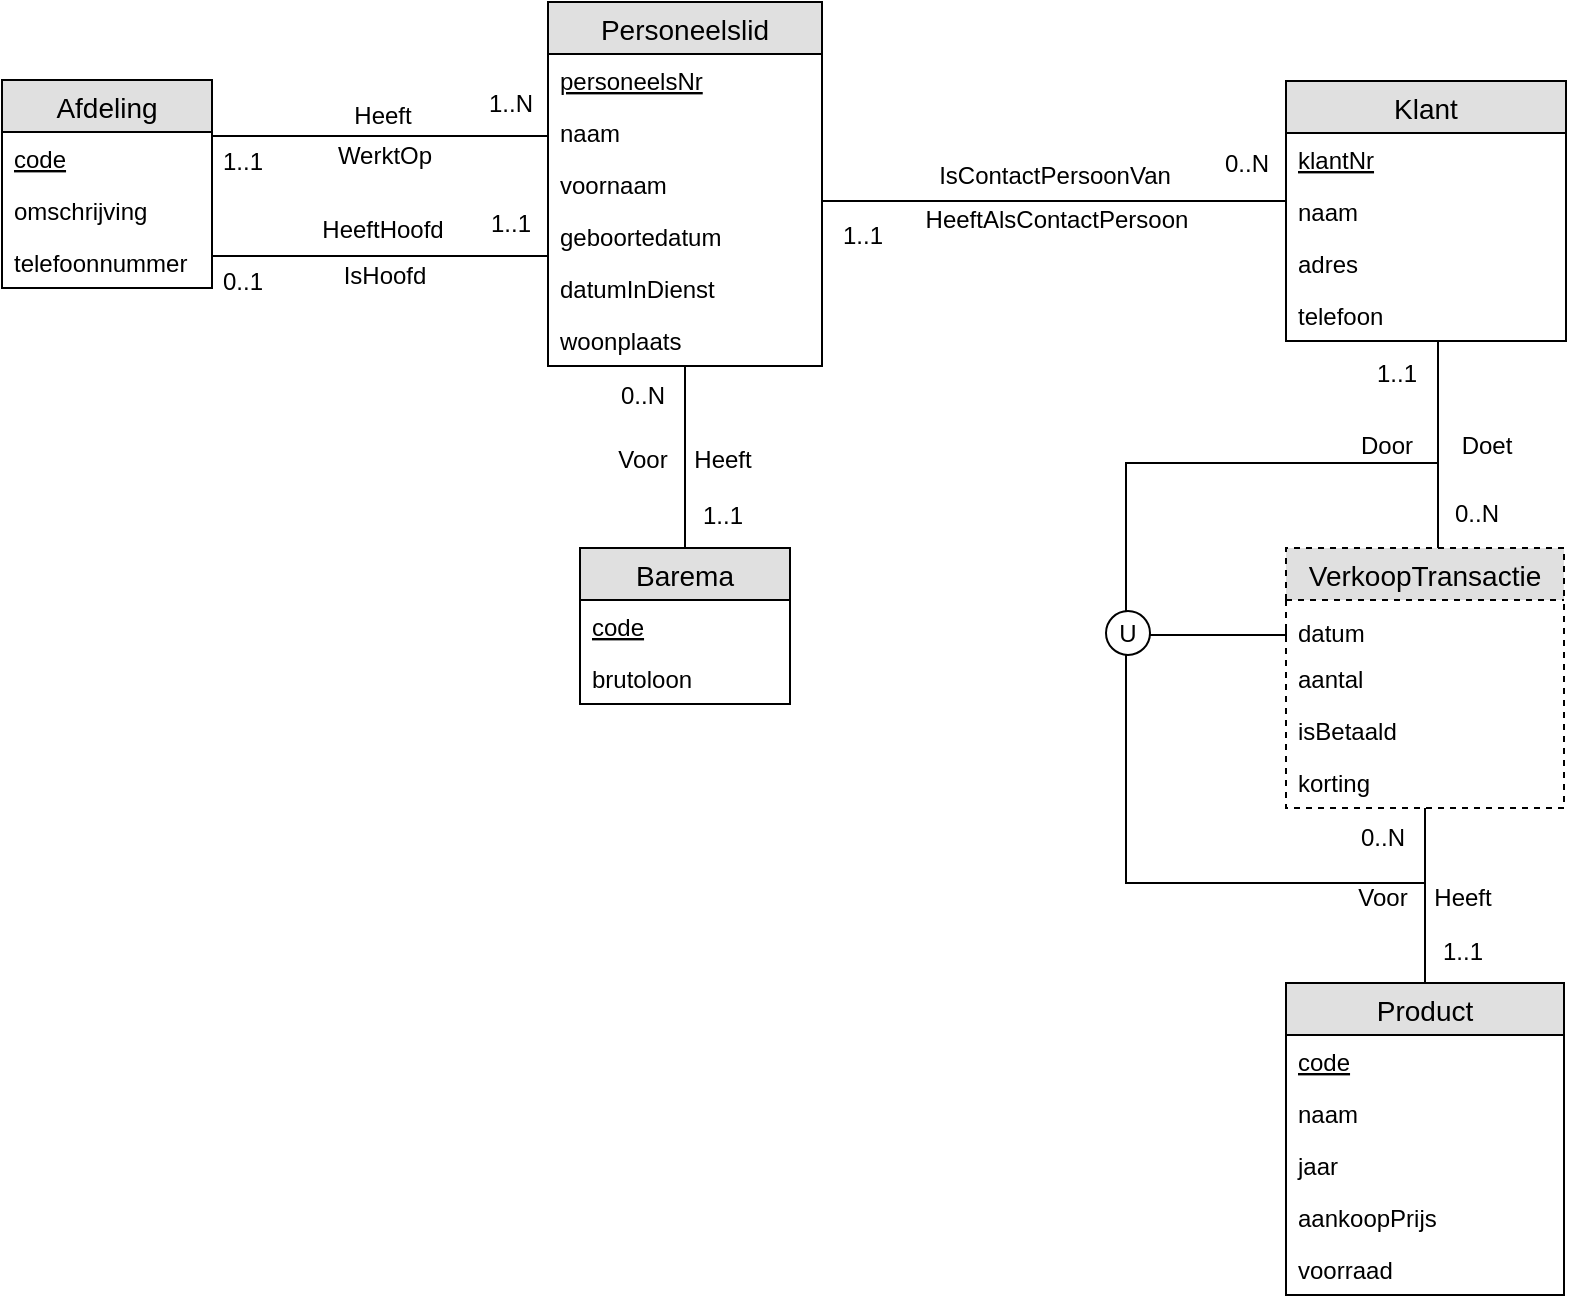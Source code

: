 <mxfile version="11.3.0" type="device" pages="1"><diagram id="qy5-HXtUIFuq6KEqq2z5" name="Page-1"><mxGraphModel dx="1162" dy="858" grid="1" gridSize="10" guides="1" tooltips="1" connect="1" arrows="1" fold="1" page="1" pageScale="1" pageWidth="850" pageHeight="1100" math="0" shadow="0"><root><mxCell id="0"/><mxCell id="1" parent="0"/><mxCell id="PRE9iBtKctnlYsDOnqa2-12" value="" style="edgeStyle=orthogonalEdgeStyle;fontSize=12;html=1;endArrow=none;jumpSize=6;strokeWidth=1;endFill=0;rounded=0;jumpStyle=none;" parent="1" source="PRE9iBtKctnlYsDOnqa2-46" target="PRE9iBtKctnlYsDOnqa2-42" edge="1"><mxGeometry width="100" height="100" relative="1" as="geometry"><mxPoint x="95" y="212.857" as="sourcePoint"/><mxPoint x="295" y="208.286" as="targetPoint"/><Array as="points"><mxPoint x="220" y="260"/><mxPoint x="220" y="260"/></Array></mxGeometry></mxCell><mxCell id="PRE9iBtKctnlYsDOnqa2-13" value="Heeft" style="text;html=1;resizable=0;points=[];align=center;verticalAlign=bottom;labelBackgroundColor=#ffffff;" parent="PRE9iBtKctnlYsDOnqa2-12" vertex="1" connectable="0"><mxGeometry x="-0.025" y="-2" relative="1" as="geometry"><mxPoint x="2.5" y="-4" as="offset"/></mxGeometry></mxCell><mxCell id="PRE9iBtKctnlYsDOnqa2-50" value="1..1" style="text;html=1;resizable=0;points=[];align=center;verticalAlign=middle;labelBackgroundColor=#ffffff;" parent="PRE9iBtKctnlYsDOnqa2-12" vertex="1" connectable="0"><mxGeometry x="-0.884" y="-1" relative="1" as="geometry"><mxPoint x="5.5" y="12" as="offset"/></mxGeometry></mxCell><mxCell id="PRE9iBtKctnlYsDOnqa2-51" value="1..N" style="text;html=1;resizable=0;points=[];align=center;verticalAlign=middle;labelBackgroundColor=#ffffff;" parent="PRE9iBtKctnlYsDOnqa2-12" vertex="1" connectable="0"><mxGeometry x="0.83" y="1" relative="1" as="geometry"><mxPoint x="-5" y="-15" as="offset"/></mxGeometry></mxCell><mxCell id="PRE9iBtKctnlYsDOnqa2-311" value="WerktOp" style="text;html=1;resizable=0;points=[];align=center;verticalAlign=bottom;labelBackgroundColor=#ffffff;" parent="PRE9iBtKctnlYsDOnqa2-12" vertex="1" connectable="0"><mxGeometry x="-0.025" y="-2" relative="1" as="geometry"><mxPoint x="3.5" y="16" as="offset"/></mxGeometry></mxCell><mxCell id="PRE9iBtKctnlYsDOnqa2-42" value="Personeelslid" style="swimlane;fontStyle=0;childLayout=stackLayout;horizontal=1;startSize=26;fillColor=#e0e0e0;horizontalStack=0;resizeParent=1;resizeParentMax=0;resizeLast=0;collapsible=1;marginBottom=0;swimlaneFillColor=#ffffff;align=center;fontSize=14;html=0;" parent="1" vertex="1"><mxGeometry x="293" y="193" width="137" height="182" as="geometry"><mxRectangle x="390" y="147" width="70" height="26" as="alternateBounds"/></mxGeometry></mxCell><mxCell id="PRE9iBtKctnlYsDOnqa2-49" value="personeelsNr" style="text;strokeColor=none;fillColor=none;spacingLeft=4;spacingRight=4;overflow=hidden;rotatable=0;points=[[0,0.5],[1,0.5]];portConstraint=eastwest;fontSize=12;fontStyle=4;rounded=0;verticalAlign=top;" parent="PRE9iBtKctnlYsDOnqa2-42" vertex="1"><mxGeometry y="26" width="137" height="26" as="geometry"/></mxCell><mxCell id="PRE9iBtKctnlYsDOnqa2-44" value="naam" style="text;strokeColor=none;fillColor=none;spacingLeft=4;spacingRight=4;overflow=hidden;rotatable=0;points=[[0,0.5],[1,0.5]];portConstraint=eastwest;fontSize=12;" parent="PRE9iBtKctnlYsDOnqa2-42" vertex="1"><mxGeometry y="52" width="137" height="26" as="geometry"/></mxCell><mxCell id="PRE9iBtKctnlYsDOnqa2-315" value="voornaam" style="text;strokeColor=none;fillColor=none;spacingLeft=4;spacingRight=4;overflow=hidden;rotatable=0;points=[[0,0.5],[1,0.5]];portConstraint=eastwest;fontSize=12;" parent="PRE9iBtKctnlYsDOnqa2-42" vertex="1"><mxGeometry y="78" width="137" height="26" as="geometry"/></mxCell><mxCell id="PRE9iBtKctnlYsDOnqa2-312" value="geboortedatum" style="text;strokeColor=none;fillColor=none;spacingLeft=4;spacingRight=4;overflow=hidden;rotatable=0;points=[[0,0.5],[1,0.5]];portConstraint=eastwest;fontSize=12;" parent="PRE9iBtKctnlYsDOnqa2-42" vertex="1"><mxGeometry y="104" width="137" height="26" as="geometry"/></mxCell><mxCell id="PRE9iBtKctnlYsDOnqa2-313" value="datumInDienst" style="text;strokeColor=none;fillColor=none;spacingLeft=4;spacingRight=4;overflow=hidden;rotatable=0;points=[[0,0.5],[1,0.5]];portConstraint=eastwest;fontSize=12;" parent="PRE9iBtKctnlYsDOnqa2-42" vertex="1"><mxGeometry y="130" width="137" height="26" as="geometry"/></mxCell><mxCell id="PRE9iBtKctnlYsDOnqa2-314" value="woonplaats" style="text;strokeColor=none;fillColor=none;spacingLeft=4;spacingRight=4;overflow=hidden;rotatable=0;points=[[0,0.5],[1,0.5]];portConstraint=eastwest;fontSize=12;" parent="PRE9iBtKctnlYsDOnqa2-42" vertex="1"><mxGeometry y="156" width="137" height="26" as="geometry"/></mxCell><mxCell id="PRE9iBtKctnlYsDOnqa2-46" value="Afdeling" style="swimlane;fontStyle=0;childLayout=stackLayout;horizontal=1;startSize=26;fillColor=#e0e0e0;horizontalStack=0;resizeParent=1;resizeParentMax=0;resizeLast=0;collapsible=1;marginBottom=0;swimlaneFillColor=#ffffff;align=center;fontSize=14;html=0;" parent="1" vertex="1"><mxGeometry x="20" y="232" width="105" height="104" as="geometry"><mxRectangle x="60" y="147" width="70" height="26" as="alternateBounds"/></mxGeometry></mxCell><mxCell id="PRE9iBtKctnlYsDOnqa2-48" value="code" style="text;strokeColor=none;fillColor=none;spacingLeft=4;spacingRight=4;overflow=hidden;rotatable=0;points=[[0,0.5],[1,0.5]];portConstraint=eastwest;fontSize=12;fontStyle=4" parent="PRE9iBtKctnlYsDOnqa2-46" vertex="1"><mxGeometry y="26" width="105" height="26" as="geometry"/></mxCell><mxCell id="PRE9iBtKctnlYsDOnqa2-112" value="omschrijving" style="text;strokeColor=none;fillColor=none;spacingLeft=4;spacingRight=4;overflow=hidden;rotatable=0;points=[[0,0.5],[1,0.5]];portConstraint=eastwest;fontSize=12;" parent="PRE9iBtKctnlYsDOnqa2-46" vertex="1"><mxGeometry y="52" width="105" height="26" as="geometry"/></mxCell><mxCell id="PRE9iBtKctnlYsDOnqa2-325" value="telefoonnummer" style="text;strokeColor=none;fillColor=none;spacingLeft=4;spacingRight=4;overflow=hidden;rotatable=0;points=[[0,0.5],[1,0.5]];portConstraint=eastwest;fontSize=12;" parent="PRE9iBtKctnlYsDOnqa2-46" vertex="1"><mxGeometry y="78" width="105" height="26" as="geometry"/></mxCell><mxCell id="PRE9iBtKctnlYsDOnqa2-317" value="Barema" style="swimlane;fontStyle=0;childLayout=stackLayout;horizontal=1;startSize=26;fillColor=#e0e0e0;horizontalStack=0;resizeParent=1;resizeParentMax=0;resizeLast=0;collapsible=1;marginBottom=0;swimlaneFillColor=#ffffff;align=center;fontSize=14;html=0;" parent="1" vertex="1"><mxGeometry x="309" y="466" width="105" height="78" as="geometry"><mxRectangle x="60" y="147" width="70" height="26" as="alternateBounds"/></mxGeometry></mxCell><mxCell id="PRE9iBtKctnlYsDOnqa2-318" value="code" style="text;strokeColor=none;fillColor=none;spacingLeft=4;spacingRight=4;overflow=hidden;rotatable=0;points=[[0,0.5],[1,0.5]];portConstraint=eastwest;fontSize=12;fontStyle=4" parent="PRE9iBtKctnlYsDOnqa2-317" vertex="1"><mxGeometry y="26" width="105" height="26" as="geometry"/></mxCell><mxCell id="PRE9iBtKctnlYsDOnqa2-319" value="brutoloon" style="text;strokeColor=none;fillColor=none;spacingLeft=4;spacingRight=4;overflow=hidden;rotatable=0;points=[[0,0.5],[1,0.5]];portConstraint=eastwest;fontSize=12;" parent="PRE9iBtKctnlYsDOnqa2-317" vertex="1"><mxGeometry y="52" width="105" height="26" as="geometry"/></mxCell><mxCell id="PRE9iBtKctnlYsDOnqa2-320" value="" style="edgeStyle=orthogonalEdgeStyle;fontSize=12;html=1;endArrow=none;jumpSize=6;strokeWidth=1;endFill=0;rounded=0;jumpStyle=none;" parent="1" source="PRE9iBtKctnlYsDOnqa2-317" target="PRE9iBtKctnlYsDOnqa2-42" edge="1"><mxGeometry width="100" height="100" relative="1" as="geometry"><mxPoint x="120" y="400" as="sourcePoint"/><mxPoint x="288" y="400" as="targetPoint"/></mxGeometry></mxCell><mxCell id="PRE9iBtKctnlYsDOnqa2-321" value="Voor" style="text;html=1;resizable=0;points=[];align=center;verticalAlign=bottom;labelBackgroundColor=#ffffff;" parent="PRE9iBtKctnlYsDOnqa2-320" vertex="1" connectable="0"><mxGeometry x="-0.025" y="-2" relative="1" as="geometry"><mxPoint x="-23.5" y="8.5" as="offset"/></mxGeometry></mxCell><mxCell id="PRE9iBtKctnlYsDOnqa2-322" value="1..1" style="text;html=1;resizable=0;points=[];align=center;verticalAlign=middle;labelBackgroundColor=#ffffff;" parent="PRE9iBtKctnlYsDOnqa2-320" vertex="1" connectable="0"><mxGeometry x="-0.884" y="-1" relative="1" as="geometry"><mxPoint x="17.5" y="-11" as="offset"/></mxGeometry></mxCell><mxCell id="PRE9iBtKctnlYsDOnqa2-323" value="0..N" style="text;html=1;resizable=0;points=[];align=center;verticalAlign=middle;labelBackgroundColor=#ffffff;" parent="PRE9iBtKctnlYsDOnqa2-320" vertex="1" connectable="0"><mxGeometry x="0.83" y="1" relative="1" as="geometry"><mxPoint x="-20.5" y="7.5" as="offset"/></mxGeometry></mxCell><mxCell id="PRE9iBtKctnlYsDOnqa2-324" value="Heeft" style="text;html=1;resizable=0;points=[];align=center;verticalAlign=bottom;labelBackgroundColor=#ffffff;" parent="PRE9iBtKctnlYsDOnqa2-320" vertex="1" connectable="0"><mxGeometry x="-0.025" y="-2" relative="1" as="geometry"><mxPoint x="16.5" y="8.5" as="offset"/></mxGeometry></mxCell><mxCell id="PRE9iBtKctnlYsDOnqa2-326" value="" style="edgeStyle=orthogonalEdgeStyle;fontSize=12;html=1;endArrow=none;jumpSize=6;strokeWidth=1;endFill=0;rounded=0;jumpStyle=none;" parent="1" source="PRE9iBtKctnlYsDOnqa2-46" target="PRE9iBtKctnlYsDOnqa2-42" edge="1"><mxGeometry width="100" height="100" relative="1" as="geometry"><mxPoint x="110" y="374.643" as="sourcePoint"/><mxPoint x="278" y="374.643" as="targetPoint"/><Array as="points"><mxPoint x="240" y="320"/><mxPoint x="240" y="320"/></Array></mxGeometry></mxCell><mxCell id="PRE9iBtKctnlYsDOnqa2-327" value="HeeftHoofd" style="text;html=1;resizable=0;points=[];align=center;verticalAlign=bottom;labelBackgroundColor=#ffffff;" parent="PRE9iBtKctnlYsDOnqa2-326" vertex="1" connectable="0"><mxGeometry x="-0.025" y="-2" relative="1" as="geometry"><mxPoint x="2.5" y="-6.5" as="offset"/></mxGeometry></mxCell><mxCell id="PRE9iBtKctnlYsDOnqa2-328" value="0..1" style="text;html=1;resizable=0;points=[];align=center;verticalAlign=middle;labelBackgroundColor=#ffffff;" parent="PRE9iBtKctnlYsDOnqa2-326" vertex="1" connectable="0"><mxGeometry x="-0.884" y="-1" relative="1" as="geometry"><mxPoint x="5.5" y="12" as="offset"/></mxGeometry></mxCell><mxCell id="PRE9iBtKctnlYsDOnqa2-329" value="1..1" style="text;html=1;resizable=0;points=[];align=center;verticalAlign=middle;labelBackgroundColor=#ffffff;" parent="PRE9iBtKctnlYsDOnqa2-326" vertex="1" connectable="0"><mxGeometry x="0.83" y="1" relative="1" as="geometry"><mxPoint x="-5" y="-15" as="offset"/></mxGeometry></mxCell><mxCell id="PRE9iBtKctnlYsDOnqa2-330" value="IsHoofd" style="text;html=1;resizable=0;points=[];align=center;verticalAlign=bottom;labelBackgroundColor=#ffffff;" parent="PRE9iBtKctnlYsDOnqa2-326" vertex="1" connectable="0"><mxGeometry x="-0.025" y="-2" relative="1" as="geometry"><mxPoint x="3.5" y="16" as="offset"/></mxGeometry></mxCell><mxCell id="SWhhMiEb1O1INcCDSlQ8-1" value="Klant" style="swimlane;fontStyle=0;childLayout=stackLayout;horizontal=1;startSize=26;fillColor=#e0e0e0;horizontalStack=0;resizeParent=1;resizeParentMax=0;resizeLast=0;collapsible=1;marginBottom=0;swimlaneFillColor=#ffffff;align=center;fontSize=14;html=0;" parent="1" vertex="1"><mxGeometry x="662" y="232.5" width="140" height="130" as="geometry"><mxRectangle x="60" y="147" width="70" height="26" as="alternateBounds"/></mxGeometry></mxCell><mxCell id="SWhhMiEb1O1INcCDSlQ8-2" value="klantNr" style="text;strokeColor=none;fillColor=none;spacingLeft=4;spacingRight=4;overflow=hidden;rotatable=0;points=[[0,0.5],[1,0.5]];portConstraint=eastwest;fontSize=12;fontStyle=4" parent="SWhhMiEb1O1INcCDSlQ8-1" vertex="1"><mxGeometry y="26" width="140" height="26" as="geometry"/></mxCell><mxCell id="SWhhMiEb1O1INcCDSlQ8-3" value="naam" style="text;strokeColor=none;fillColor=none;spacingLeft=4;spacingRight=4;overflow=hidden;rotatable=0;points=[[0,0.5],[1,0.5]];portConstraint=eastwest;fontSize=12;" parent="SWhhMiEb1O1INcCDSlQ8-1" vertex="1"><mxGeometry y="52" width="140" height="26" as="geometry"/></mxCell><mxCell id="SWhhMiEb1O1INcCDSlQ8-4" value="adres" style="text;strokeColor=none;fillColor=none;spacingLeft=4;spacingRight=4;overflow=hidden;rotatable=0;points=[[0,0.5],[1,0.5]];portConstraint=eastwest;fontSize=12;" parent="SWhhMiEb1O1INcCDSlQ8-1" vertex="1"><mxGeometry y="78" width="140" height="26" as="geometry"/></mxCell><mxCell id="SWhhMiEb1O1INcCDSlQ8-22" value="telefoon" style="text;strokeColor=none;fillColor=none;spacingLeft=4;spacingRight=4;overflow=hidden;rotatable=0;points=[[0,0.5],[1,0.5]];portConstraint=eastwest;fontSize=12;" parent="SWhhMiEb1O1INcCDSlQ8-1" vertex="1"><mxGeometry y="104" width="140" height="26" as="geometry"/></mxCell><mxCell id="SWhhMiEb1O1INcCDSlQ8-17" value="" style="edgeStyle=orthogonalEdgeStyle;fontSize=12;html=1;endArrow=none;jumpSize=6;strokeWidth=1;endFill=0;rounded=0;jumpStyle=none;" parent="1" source="PRE9iBtKctnlYsDOnqa2-42" target="SWhhMiEb1O1INcCDSlQ8-1" edge="1"><mxGeometry width="100" height="100" relative="1" as="geometry"><mxPoint x="440" y="421.714" as="sourcePoint"/><mxPoint x="608" y="421.714" as="targetPoint"/><Array as="points"><mxPoint x="560" y="292.5"/><mxPoint x="560" y="292.5"/></Array></mxGeometry></mxCell><mxCell id="SWhhMiEb1O1INcCDSlQ8-18" value="IsContactPersoonVan" style="text;html=1;resizable=0;points=[];align=center;verticalAlign=bottom;labelBackgroundColor=#ffffff;" parent="SWhhMiEb1O1INcCDSlQ8-17" vertex="1" connectable="0"><mxGeometry x="-0.025" y="-2" relative="1" as="geometry"><mxPoint x="2.5" y="-6.5" as="offset"/></mxGeometry></mxCell><mxCell id="SWhhMiEb1O1INcCDSlQ8-19" value="1..1" style="text;html=1;resizable=0;points=[];align=center;verticalAlign=middle;labelBackgroundColor=#ffffff;" parent="SWhhMiEb1O1INcCDSlQ8-17" vertex="1" connectable="0"><mxGeometry x="-0.884" y="-1" relative="1" as="geometry"><mxPoint x="6.5" y="16.5" as="offset"/></mxGeometry></mxCell><mxCell id="SWhhMiEb1O1INcCDSlQ8-20" value="0..N" style="text;html=1;resizable=0;points=[];align=center;verticalAlign=middle;labelBackgroundColor=#ffffff;" parent="SWhhMiEb1O1INcCDSlQ8-17" vertex="1" connectable="0"><mxGeometry x="0.83" y="1" relative="1" as="geometry"><mxPoint x="-0.5" y="-18" as="offset"/></mxGeometry></mxCell><mxCell id="SWhhMiEb1O1INcCDSlQ8-21" value="HeeftAlsContactPersoon" style="text;html=1;resizable=0;points=[];align=center;verticalAlign=bottom;labelBackgroundColor=#ffffff;" parent="SWhhMiEb1O1INcCDSlQ8-17" vertex="1" connectable="0"><mxGeometry x="-0.025" y="-2" relative="1" as="geometry"><mxPoint x="3.5" y="16" as="offset"/></mxGeometry></mxCell><mxCell id="i2uLNSZbsHMtKYsfICb_-1" value="Product" style="swimlane;fontStyle=0;childLayout=stackLayout;horizontal=1;startSize=26;fillColor=#e0e0e0;horizontalStack=0;resizeParent=1;resizeParentMax=0;resizeLast=0;collapsible=1;marginBottom=0;swimlaneFillColor=#ffffff;align=center;fontSize=14;html=0;" vertex="1" parent="1"><mxGeometry x="662" y="683.5" width="139" height="156" as="geometry"><mxRectangle x="60" y="147" width="70" height="26" as="alternateBounds"/></mxGeometry></mxCell><mxCell id="i2uLNSZbsHMtKYsfICb_-2" value="code" style="text;strokeColor=none;fillColor=none;spacingLeft=4;spacingRight=4;overflow=hidden;rotatable=0;points=[[0,0.5],[1,0.5]];portConstraint=eastwest;fontSize=12;fontStyle=4" vertex="1" parent="i2uLNSZbsHMtKYsfICb_-1"><mxGeometry y="26" width="139" height="26" as="geometry"/></mxCell><mxCell id="i2uLNSZbsHMtKYsfICb_-3" value="naam" style="text;strokeColor=none;fillColor=none;spacingLeft=4;spacingRight=4;overflow=hidden;rotatable=0;points=[[0,0.5],[1,0.5]];portConstraint=eastwest;fontSize=12;" vertex="1" parent="i2uLNSZbsHMtKYsfICb_-1"><mxGeometry y="52" width="139" height="26" as="geometry"/></mxCell><mxCell id="i2uLNSZbsHMtKYsfICb_-4" value="jaar" style="text;strokeColor=none;fillColor=none;spacingLeft=4;spacingRight=4;overflow=hidden;rotatable=0;points=[[0,0.5],[1,0.5]];portConstraint=eastwest;fontSize=12;" vertex="1" parent="i2uLNSZbsHMtKYsfICb_-1"><mxGeometry y="78" width="139" height="26" as="geometry"/></mxCell><mxCell id="i2uLNSZbsHMtKYsfICb_-5" value="aankoopPrijs" style="text;strokeColor=none;fillColor=none;spacingLeft=4;spacingRight=4;overflow=hidden;rotatable=0;points=[[0,0.5],[1,0.5]];portConstraint=eastwest;fontSize=12;" vertex="1" parent="i2uLNSZbsHMtKYsfICb_-1"><mxGeometry y="104" width="139" height="26" as="geometry"/></mxCell><mxCell id="i2uLNSZbsHMtKYsfICb_-6" value="voorraad" style="text;strokeColor=none;fillColor=none;spacingLeft=4;spacingRight=4;overflow=hidden;rotatable=0;points=[[0,0.5],[1,0.5]];portConstraint=eastwest;fontSize=12;" vertex="1" parent="i2uLNSZbsHMtKYsfICb_-1"><mxGeometry y="130" width="139" height="26" as="geometry"/></mxCell><mxCell id="i2uLNSZbsHMtKYsfICb_-7" value="VerkoopTransactie" style="swimlane;fontStyle=0;childLayout=stackLayout;horizontal=1;startSize=26;fillColor=#e0e0e0;horizontalStack=0;resizeParent=1;resizeParentMax=0;resizeLast=0;collapsible=1;marginBottom=0;swimlaneFillColor=#ffffff;align=center;fontSize=14;html=0;dashed=1;" vertex="1" parent="1"><mxGeometry x="662" y="466" width="139" height="130" as="geometry"><mxRectangle x="60" y="147" width="70" height="26" as="alternateBounds"/></mxGeometry></mxCell><mxCell id="i2uLNSZbsHMtKYsfICb_-8" value="datum" style="text;strokeColor=none;fillColor=none;spacingLeft=4;spacingRight=4;overflow=hidden;rotatable=0;points=[[0,0.5],[1,0.5]];portConstraint=eastwest;fontSize=12;fontStyle=0;verticalAlign=bottom;" vertex="1" parent="i2uLNSZbsHMtKYsfICb_-7"><mxGeometry y="26" width="139" height="26" as="geometry"/></mxCell><mxCell id="i2uLNSZbsHMtKYsfICb_-16" value="aantal" style="text;strokeColor=none;fillColor=none;spacingLeft=4;spacingRight=4;overflow=hidden;rotatable=0;points=[[0,0.5],[1,0.5]];portConstraint=eastwest;fontSize=12;fontStyle=0" vertex="1" parent="i2uLNSZbsHMtKYsfICb_-7"><mxGeometry y="52" width="139" height="26" as="geometry"/></mxCell><mxCell id="i2uLNSZbsHMtKYsfICb_-9" value="isBetaald" style="text;strokeColor=none;fillColor=none;spacingLeft=4;spacingRight=4;overflow=hidden;rotatable=0;points=[[0,0.5],[1,0.5]];portConstraint=eastwest;fontSize=12;" vertex="1" parent="i2uLNSZbsHMtKYsfICb_-7"><mxGeometry y="78" width="139" height="26" as="geometry"/></mxCell><mxCell id="i2uLNSZbsHMtKYsfICb_-15" value="korting" style="text;strokeColor=none;fillColor=none;spacingLeft=4;spacingRight=4;overflow=hidden;rotatable=0;points=[[0,0.5],[1,0.5]];portConstraint=eastwest;fontSize=12;" vertex="1" parent="i2uLNSZbsHMtKYsfICb_-7"><mxGeometry y="104" width="139" height="26" as="geometry"/></mxCell><mxCell id="i2uLNSZbsHMtKYsfICb_-10" value="" style="edgeStyle=orthogonalEdgeStyle;fontSize=12;html=1;endArrow=none;jumpSize=6;strokeWidth=1;endFill=0;rounded=0;jumpStyle=none;" edge="1" parent="1" source="i2uLNSZbsHMtKYsfICb_-7" target="SWhhMiEb1O1INcCDSlQ8-1"><mxGeometry width="100" height="100" relative="1" as="geometry"><mxPoint x="538" y="511.5" as="sourcePoint"/><mxPoint x="538" y="420.5" as="targetPoint"/><Array as="points"><mxPoint x="738" y="403.5"/><mxPoint x="738" y="403.5"/></Array></mxGeometry></mxCell><mxCell id="i2uLNSZbsHMtKYsfICb_-11" value="Door" style="text;html=1;resizable=0;points=[];align=center;verticalAlign=bottom;labelBackgroundColor=#ffffff;" vertex="1" connectable="0" parent="i2uLNSZbsHMtKYsfICb_-10"><mxGeometry x="-0.025" y="-2" relative="1" as="geometry"><mxPoint x="-28" y="8" as="offset"/></mxGeometry></mxCell><mxCell id="i2uLNSZbsHMtKYsfICb_-12" value="0..N" style="text;html=1;resizable=0;points=[];align=center;verticalAlign=middle;labelBackgroundColor=#ffffff;" vertex="1" connectable="0" parent="i2uLNSZbsHMtKYsfICb_-10"><mxGeometry x="-0.884" y="-1" relative="1" as="geometry"><mxPoint x="17.5" y="-11" as="offset"/></mxGeometry></mxCell><mxCell id="i2uLNSZbsHMtKYsfICb_-13" value="1..1" style="text;html=1;resizable=0;points=[];align=center;verticalAlign=middle;labelBackgroundColor=#ffffff;" vertex="1" connectable="0" parent="i2uLNSZbsHMtKYsfICb_-10"><mxGeometry x="0.83" y="1" relative="1" as="geometry"><mxPoint x="-20.5" y="7.5" as="offset"/></mxGeometry></mxCell><mxCell id="i2uLNSZbsHMtKYsfICb_-14" value="Doet" style="text;html=1;resizable=0;points=[];align=center;verticalAlign=bottom;labelBackgroundColor=#ffffff;" vertex="1" connectable="0" parent="i2uLNSZbsHMtKYsfICb_-10"><mxGeometry x="-0.025" y="-2" relative="1" as="geometry"><mxPoint x="22" y="8" as="offset"/></mxGeometry></mxCell><mxCell id="i2uLNSZbsHMtKYsfICb_-17" value="" style="edgeStyle=orthogonalEdgeStyle;fontSize=12;html=1;endArrow=none;jumpSize=6;strokeWidth=1;endFill=0;rounded=0;jumpStyle=none;" edge="1" parent="1" source="i2uLNSZbsHMtKYsfICb_-1" target="i2uLNSZbsHMtKYsfICb_-7"><mxGeometry width="100" height="100" relative="1" as="geometry"><mxPoint x="414" y="761.5" as="sourcePoint"/><mxPoint x="414" y="670.5" as="targetPoint"/></mxGeometry></mxCell><mxCell id="i2uLNSZbsHMtKYsfICb_-18" value="Voor" style="text;html=1;resizable=0;points=[];align=center;verticalAlign=bottom;labelBackgroundColor=#ffffff;" vertex="1" connectable="0" parent="i2uLNSZbsHMtKYsfICb_-17"><mxGeometry x="-0.025" y="-2" relative="1" as="geometry"><mxPoint x="-23.5" y="8.5" as="offset"/></mxGeometry></mxCell><mxCell id="i2uLNSZbsHMtKYsfICb_-19" value="1..1" style="text;html=1;resizable=0;points=[];align=center;verticalAlign=middle;labelBackgroundColor=#ffffff;" vertex="1" connectable="0" parent="i2uLNSZbsHMtKYsfICb_-17"><mxGeometry x="-0.884" y="-1" relative="1" as="geometry"><mxPoint x="17.5" y="-11" as="offset"/></mxGeometry></mxCell><mxCell id="i2uLNSZbsHMtKYsfICb_-20" value="0..N" style="text;html=1;resizable=0;points=[];align=center;verticalAlign=middle;labelBackgroundColor=#ffffff;" vertex="1" connectable="0" parent="i2uLNSZbsHMtKYsfICb_-17"><mxGeometry x="0.83" y="1" relative="1" as="geometry"><mxPoint x="-20.5" y="7.5" as="offset"/></mxGeometry></mxCell><mxCell id="i2uLNSZbsHMtKYsfICb_-21" value="Heeft" style="text;html=1;resizable=0;points=[];align=center;verticalAlign=bottom;labelBackgroundColor=#ffffff;" vertex="1" connectable="0" parent="i2uLNSZbsHMtKYsfICb_-17"><mxGeometry x="-0.025" y="-2" relative="1" as="geometry"><mxPoint x="16.5" y="8.5" as="offset"/></mxGeometry></mxCell><mxCell id="i2uLNSZbsHMtKYsfICb_-22" value="" style="endArrow=none;html=1;edgeStyle=orthogonalEdgeStyle;exitX=0;exitY=0.5;exitDx=0;exitDy=0;rounded=0;" edge="1" parent="1" source="i2uLNSZbsHMtKYsfICb_-8"><mxGeometry width="50" height="50" relative="1" as="geometry"><mxPoint x="642" y="443.5" as="sourcePoint"/><mxPoint x="732" y="633.5" as="targetPoint"/><Array as="points"><mxPoint x="662" y="509.5"/><mxPoint x="582" y="509.5"/><mxPoint x="582" y="633.5"/></Array></mxGeometry></mxCell><mxCell id="i2uLNSZbsHMtKYsfICb_-23" value="" style="endArrow=none;html=1;rounded=0;edgeStyle=orthogonalEdgeStyle;exitX=0;exitY=0.5;exitDx=0;exitDy=0;jumpSize=6;" edge="1" parent="1" source="i2uLNSZbsHMtKYsfICb_-8"><mxGeometry width="50" height="50" relative="1" as="geometry"><mxPoint x="657.944" y="504.958" as="sourcePoint"/><mxPoint x="738" y="443.5" as="targetPoint"/><Array as="points"><mxPoint x="662" y="509.5"/><mxPoint x="582" y="509.5"/><mxPoint x="582" y="423.5"/><mxPoint x="738" y="423.5"/></Array></mxGeometry></mxCell><mxCell id="i2uLNSZbsHMtKYsfICb_-24" value="U" style="ellipse;whiteSpace=wrap;html=1;aspect=fixed;align=center;" vertex="1" parent="1"><mxGeometry x="572" y="497.5" width="22" height="22" as="geometry"/></mxCell></root></mxGraphModel></diagram></mxfile>